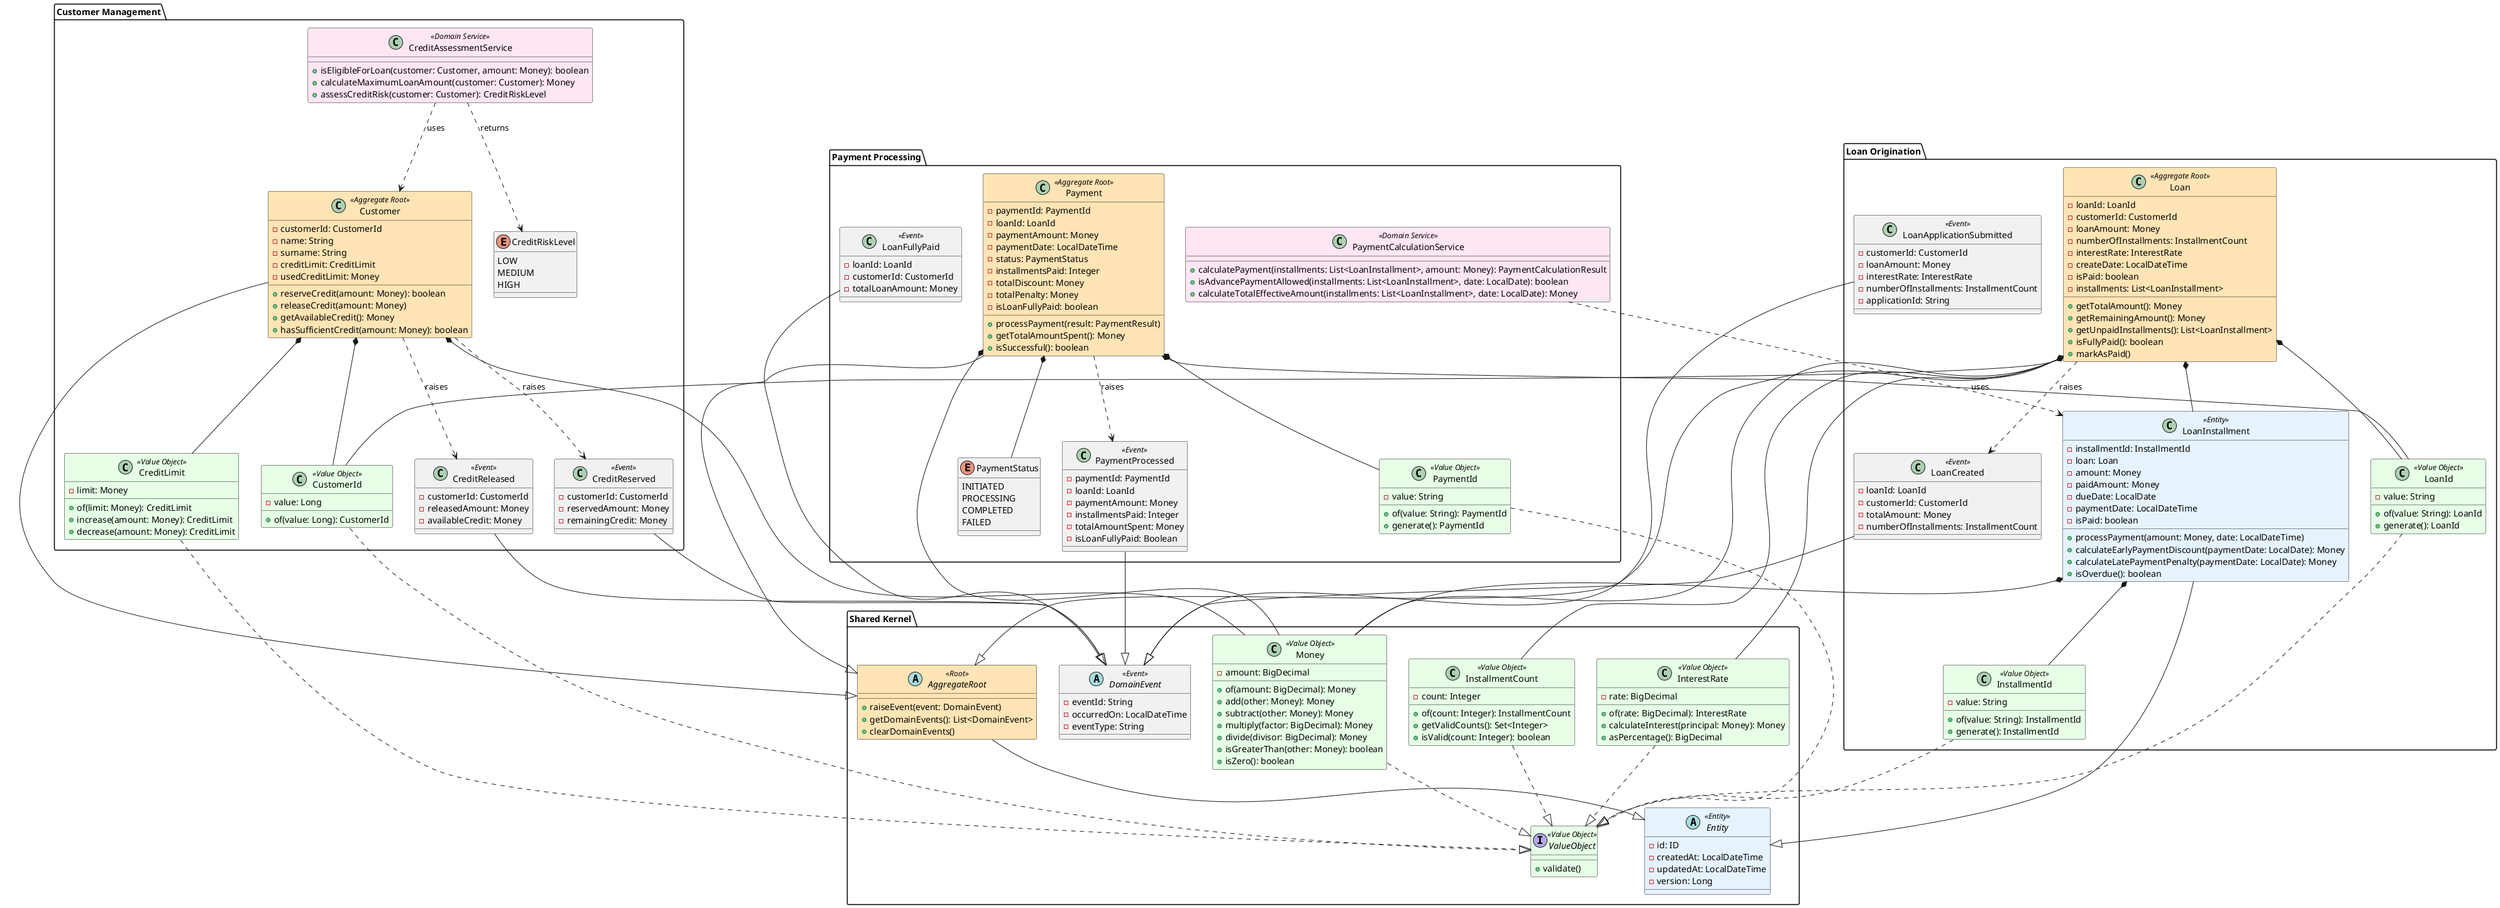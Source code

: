 @startuml Domain Model

!define AGGREGATE_ROOT_COLOR #FFE4B5
!define ENTITY_COLOR #E6F3FF
!define VALUE_OBJECT_COLOR #E6FFE6
!define DOMAIN_SERVICE_COLOR #FFE6F3

package "Shared Kernel" {
    abstract class AggregateRoot<<Root>> AGGREGATE_ROOT_COLOR {
        +raiseEvent(event: DomainEvent)
        +getDomainEvents(): List<DomainEvent>
        +clearDomainEvents()
    }

    abstract class Entity<<Entity>> ENTITY_COLOR {
        -id: ID
        -createdAt: LocalDateTime
        -updatedAt: LocalDateTime
        -version: Long
    }

    interface ValueObject<<Value Object>> VALUE_OBJECT_COLOR {
        +validate()
    }

    abstract class DomainEvent<<Event>> {
        -eventId: String
        -occurredOn: LocalDateTime
        -eventType: String
    }

    class Money<<Value Object>> VALUE_OBJECT_COLOR {
        -amount: BigDecimal
        +of(amount: BigDecimal): Money
        +add(other: Money): Money
        +subtract(other: Money): Money
        +multiply(factor: BigDecimal): Money
        +divide(divisor: BigDecimal): Money
        +isGreaterThan(other: Money): boolean
        +isZero(): boolean
    }

    class InterestRate<<Value Object>> VALUE_OBJECT_COLOR {
        -rate: BigDecimal
        +of(rate: BigDecimal): InterestRate
        +calculateInterest(principal: Money): Money
        +asPercentage(): BigDecimal
    }

    class InstallmentCount<<Value Object>> VALUE_OBJECT_COLOR {
        -count: Integer
        +of(count: Integer): InstallmentCount
        +getValidCounts(): Set<Integer>
        +isValid(count: Integer): boolean
    }
}

package "Customer Management" {
    class Customer<<Aggregate Root>> AGGREGATE_ROOT_COLOR {
        -customerId: CustomerId
        -name: String
        -surname: String
        -creditLimit: CreditLimit
        -usedCreditLimit: Money
        +reserveCredit(amount: Money): boolean
        +releaseCredit(amount: Money)
        +getAvailableCredit(): Money
        +hasSufficientCredit(amount: Money): boolean
    }

    class CustomerId<<Value Object>> VALUE_OBJECT_COLOR {
        -value: Long
        +of(value: Long): CustomerId
    }

    class CreditLimit<<Value Object>> VALUE_OBJECT_COLOR {
        -limit: Money
        +of(limit: Money): CreditLimit
        +increase(amount: Money): CreditLimit
        +decrease(amount: Money): CreditLimit
    }

    class CreditAssessmentService<<Domain Service>> DOMAIN_SERVICE_COLOR {
        +isEligibleForLoan(customer: Customer, amount: Money): boolean
        +calculateMaximumLoanAmount(customer: Customer): Money
        +assessCreditRisk(customer: Customer): CreditRiskLevel
    }

    class CreditReserved<<Event>> {
        -customerId: CustomerId
        -reservedAmount: Money
        -remainingCredit: Money
    }

    class CreditReleased<<Event>> {
        -customerId: CustomerId
        -releasedAmount: Money
        -availableCredit: Money
    }

    enum CreditRiskLevel {
        LOW
        MEDIUM
        HIGH
    }
}

package "Loan Origination" {
    class Loan<<Aggregate Root>> AGGREGATE_ROOT_COLOR {
        -loanId: LoanId
        -customerId: CustomerId
        -loanAmount: Money
        -numberOfInstallments: InstallmentCount
        -interestRate: InterestRate
        -createDate: LocalDateTime
        -isPaid: boolean
        -installments: List<LoanInstallment>
        +getTotalAmount(): Money
        +getRemainingAmount(): Money
        +getUnpaidInstallments(): List<LoanInstallment>
        +isFullyPaid(): boolean
        +markAsPaid()
    }

    class LoanInstallment<<Entity>> ENTITY_COLOR {
        -installmentId: InstallmentId
        -loan: Loan
        -amount: Money
        -paidAmount: Money
        -dueDate: LocalDate
        -paymentDate: LocalDateTime
        -isPaid: boolean
        +processPayment(amount: Money, date: LocalDateTime)
        +calculateEarlyPaymentDiscount(paymentDate: LocalDate): Money
        +calculateLatePaymentPenalty(paymentDate: LocalDate): Money
        +isOverdue(): boolean
    }

    class LoanId<<Value Object>> VALUE_OBJECT_COLOR {
        -value: String
        +of(value: String): LoanId
        +generate(): LoanId
    }

    class InstallmentId<<Value Object>> VALUE_OBJECT_COLOR {
        -value: String
        +of(value: String): InstallmentId
        +generate(): InstallmentId
    }

    class LoanCreated<<Event>> {
        -loanId: LoanId
        -customerId: CustomerId
        -totalAmount: Money
        -numberOfInstallments: InstallmentCount
    }

    class LoanApplicationSubmitted<<Event>> {
        -customerId: CustomerId
        -loanAmount: Money
        -interestRate: InterestRate
        -numberOfInstallments: InstallmentCount
        -applicationId: String
    }
}

package "Payment Processing" {
    class Payment<<Aggregate Root>> AGGREGATE_ROOT_COLOR {
        -paymentId: PaymentId
        -loanId: LoanId
        -paymentAmount: Money
        -paymentDate: LocalDateTime
        -status: PaymentStatus
        -installmentsPaid: Integer
        -totalDiscount: Money
        -totalPenalty: Money
        -isLoanFullyPaid: boolean
        +processPayment(result: PaymentResult)
        +getTotalAmountSpent(): Money
        +isSuccessful(): boolean
    }

    class PaymentId<<Value Object>> VALUE_OBJECT_COLOR {
        -value: String
        +of(value: String): PaymentId
        +generate(): PaymentId
    }

    enum PaymentStatus {
        INITIATED
        PROCESSING
        COMPLETED
        FAILED
    }

    class PaymentCalculationService<<Domain Service>> DOMAIN_SERVICE_COLOR {
        +calculatePayment(installments: List<LoanInstallment>, amount: Money): PaymentCalculationResult
        +isAdvancePaymentAllowed(installments: List<LoanInstallment>, date: LocalDate): boolean
        +calculateTotalEffectiveAmount(installments: List<LoanInstallment>, date: LocalDate): Money
    }

    class PaymentProcessed<<Event>> {
        -paymentId: PaymentId
        -loanId: LoanId
        -paymentAmount: Money
        -installmentsPaid: Integer
        -totalAmountSpent: Money
        -isLoanFullyPaid: Boolean
    }

    class LoanFullyPaid<<Event>> {
        -loanId: LoanId
        -customerId: CustomerId
        -totalLoanAmount: Money
    }
}

' Relationships
AggregateRoot --|> Entity
Customer --|> AggregateRoot
Loan --|> AggregateRoot
Payment --|> AggregateRoot
LoanInstallment --|> Entity

Customer *-- CustomerId
Customer *-- CreditLimit
Customer *-- Money

Loan *-- LoanId
Loan *-- CustomerId
Loan *-- Money
Loan *-- InstallmentCount
Loan *-- InterestRate
Loan *-- LoanInstallment

LoanInstallment *-- InstallmentId
LoanInstallment *-- Money

Payment *-- PaymentId
Payment *-- LoanId
Payment *-- Money
Payment *-- PaymentStatus

Money ..|> ValueObject
InterestRate ..|> ValueObject
InstallmentCount ..|> ValueObject
CustomerId ..|> ValueObject
CreditLimit ..|> ValueObject
LoanId ..|> ValueObject
InstallmentId ..|> ValueObject
PaymentId ..|> ValueObject

CreditReserved --|> DomainEvent
CreditReleased --|> DomainEvent
LoanCreated --|> DomainEvent
LoanApplicationSubmitted --|> DomainEvent
PaymentProcessed --|> DomainEvent
LoanFullyPaid --|> DomainEvent

Customer ..> CreditReserved : raises
Customer ..> CreditReleased : raises
Loan ..> LoanCreated : raises
Payment ..> PaymentProcessed : raises

CreditAssessmentService ..> Customer : uses
CreditAssessmentService ..> CreditRiskLevel : returns
PaymentCalculationService ..> LoanInstallment : uses

@enduml
